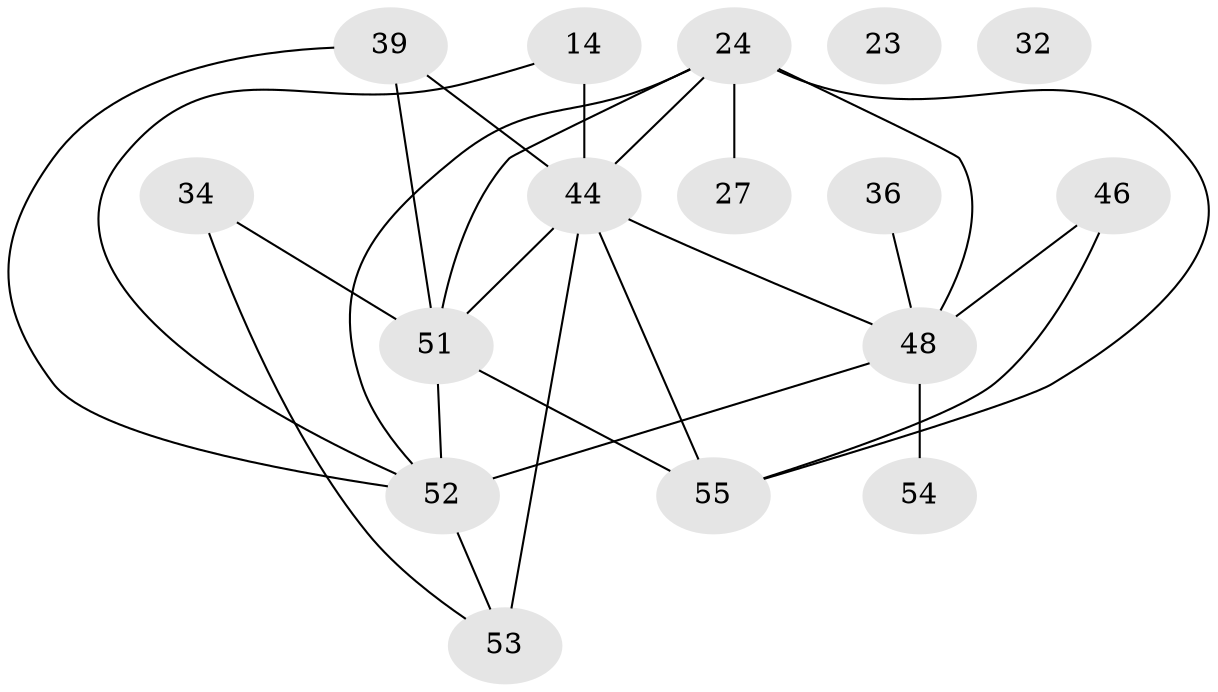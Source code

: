 // original degree distribution, {3: 0.16363636363636364, 2: 0.2727272727272727, 4: 0.18181818181818182, 5: 0.23636363636363636, 0: 0.03636363636363636, 1: 0.10909090909090909}
// Generated by graph-tools (version 1.1) at 2025/43/03/04/25 21:43:34]
// undirected, 16 vertices, 25 edges
graph export_dot {
graph [start="1"]
  node [color=gray90,style=filled];
  14;
  23;
  24 [super="+16+17"];
  27;
  32;
  34;
  36 [super="+5"];
  39;
  44 [super="+42+41+38"];
  46 [super="+7"];
  48 [super="+33"];
  51 [super="+31+40+15"];
  52 [super="+8+28+45+47+50"];
  53 [super="+22+20"];
  54 [super="+9"];
  55 [super="+18"];
  14 -- 44 [weight=4];
  14 -- 52;
  24 -- 48 [weight=2];
  24 -- 55 [weight=2];
  24 -- 27;
  24 -- 44 [weight=2];
  24 -- 52;
  24 -- 51;
  34 -- 53;
  34 -- 51;
  36 -- 48;
  39 -- 44;
  39 -- 51 [weight=3];
  39 -- 52;
  44 -- 55 [weight=2];
  44 -- 48 [weight=3];
  44 -- 51;
  44 -- 53 [weight=4];
  46 -- 48 [weight=3];
  46 -- 55;
  48 -- 52;
  48 -- 54;
  51 -- 52;
  51 -- 55;
  52 -- 53 [weight=3];
}

